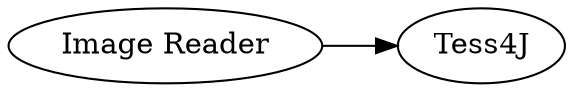 digraph {
	"-285771417454623800_2665" [label=Tess4J]
	"-285771417454623800_2666" [label="Image Reader"]
	"-285771417454623800_2666" -> "-285771417454623800_2665"
	rankdir=LR
}
